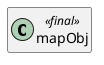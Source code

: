 @startuml
set namespaceSeparator \\
hide members
hide << alias >> circle

class mapObj << final >>
@enduml
